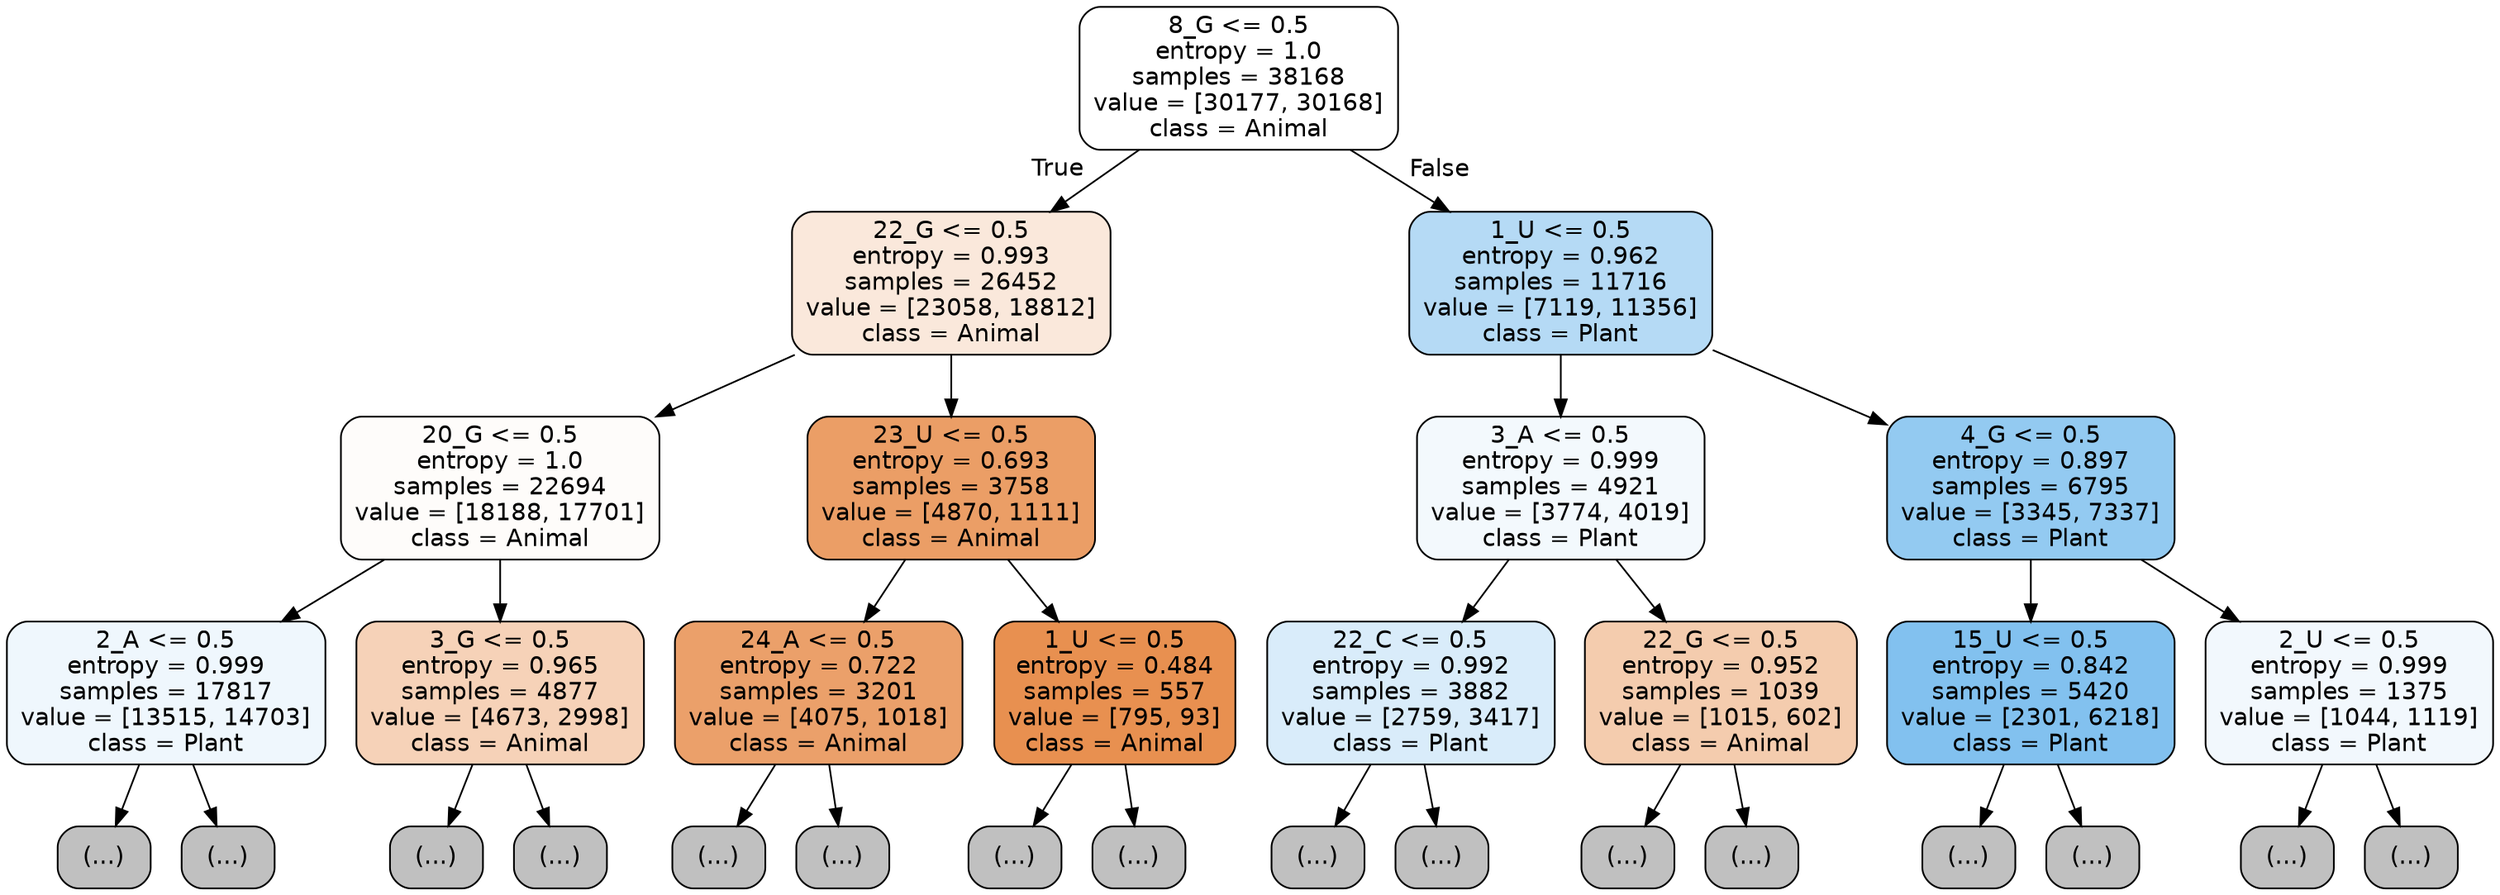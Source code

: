 digraph Tree {
node [shape=box, style="filled, rounded", color="black", fontname="helvetica"] ;
edge [fontname="helvetica"] ;
0 [label="8_G <= 0.5\nentropy = 1.0\nsamples = 38168\nvalue = [30177, 30168]\nclass = Animal", fillcolor="#ffffff"] ;
1 [label="22_G <= 0.5\nentropy = 0.993\nsamples = 26452\nvalue = [23058, 18812]\nclass = Animal", fillcolor="#fae8db"] ;
0 -> 1 [labeldistance=2.5, labelangle=45, headlabel="True"] ;
2 [label="20_G <= 0.5\nentropy = 1.0\nsamples = 22694\nvalue = [18188, 17701]\nclass = Animal", fillcolor="#fefcfa"] ;
1 -> 2 ;
3 [label="2_A <= 0.5\nentropy = 0.999\nsamples = 17817\nvalue = [13515, 14703]\nclass = Plant", fillcolor="#eff7fd"] ;
2 -> 3 ;
4 [label="(...)", fillcolor="#C0C0C0"] ;
3 -> 4 ;
6141 [label="(...)", fillcolor="#C0C0C0"] ;
3 -> 6141 ;
8062 [label="3_G <= 0.5\nentropy = 0.965\nsamples = 4877\nvalue = [4673, 2998]\nclass = Animal", fillcolor="#f6d2b8"] ;
2 -> 8062 ;
8063 [label="(...)", fillcolor="#C0C0C0"] ;
8062 -> 8063 ;
9992 [label="(...)", fillcolor="#C0C0C0"] ;
8062 -> 9992 ;
10779 [label="23_U <= 0.5\nentropy = 0.693\nsamples = 3758\nvalue = [4870, 1111]\nclass = Animal", fillcolor="#eb9e66"] ;
1 -> 10779 ;
10780 [label="24_A <= 0.5\nentropy = 0.722\nsamples = 3201\nvalue = [4075, 1018]\nclass = Animal", fillcolor="#eba06a"] ;
10779 -> 10780 ;
10781 [label="(...)", fillcolor="#C0C0C0"] ;
10780 -> 10781 ;
11980 [label="(...)", fillcolor="#C0C0C0"] ;
10780 -> 11980 ;
12035 [label="1_U <= 0.5\nentropy = 0.484\nsamples = 557\nvalue = [795, 93]\nclass = Animal", fillcolor="#e89050"] ;
10779 -> 12035 ;
12036 [label="(...)", fillcolor="#C0C0C0"] ;
12035 -> 12036 ;
12145 [label="(...)", fillcolor="#C0C0C0"] ;
12035 -> 12145 ;
12194 [label="1_U <= 0.5\nentropy = 0.962\nsamples = 11716\nvalue = [7119, 11356]\nclass = Plant", fillcolor="#b5daf5"] ;
0 -> 12194 [labeldistance=2.5, labelangle=-45, headlabel="False"] ;
12195 [label="3_A <= 0.5\nentropy = 0.999\nsamples = 4921\nvalue = [3774, 4019]\nclass = Plant", fillcolor="#f3f9fd"] ;
12194 -> 12195 ;
12196 [label="22_C <= 0.5\nentropy = 0.992\nsamples = 3882\nvalue = [2759, 3417]\nclass = Plant", fillcolor="#d9ecfa"] ;
12195 -> 12196 ;
12197 [label="(...)", fillcolor="#C0C0C0"] ;
12196 -> 12197 ;
13828 [label="(...)", fillcolor="#C0C0C0"] ;
12196 -> 13828 ;
14045 [label="22_G <= 0.5\nentropy = 0.952\nsamples = 1039\nvalue = [1015, 602]\nclass = Animal", fillcolor="#f4ccae"] ;
12195 -> 14045 ;
14046 [label="(...)", fillcolor="#C0C0C0"] ;
14045 -> 14046 ;
14589 [label="(...)", fillcolor="#C0C0C0"] ;
14045 -> 14589 ;
14648 [label="4_G <= 0.5\nentropy = 0.897\nsamples = 6795\nvalue = [3345, 7337]\nclass = Plant", fillcolor="#93caf1"] ;
12194 -> 14648 ;
14649 [label="15_U <= 0.5\nentropy = 0.842\nsamples = 5420\nvalue = [2301, 6218]\nclass = Plant", fillcolor="#82c1ef"] ;
14648 -> 14649 ;
14650 [label="(...)", fillcolor="#C0C0C0"] ;
14649 -> 14650 ;
15653 [label="(...)", fillcolor="#C0C0C0"] ;
14649 -> 15653 ;
16118 [label="2_U <= 0.5\nentropy = 0.999\nsamples = 1375\nvalue = [1044, 1119]\nclass = Plant", fillcolor="#f2f8fd"] ;
14648 -> 16118 ;
16119 [label="(...)", fillcolor="#C0C0C0"] ;
16118 -> 16119 ;
16500 [label="(...)", fillcolor="#C0C0C0"] ;
16118 -> 16500 ;
}